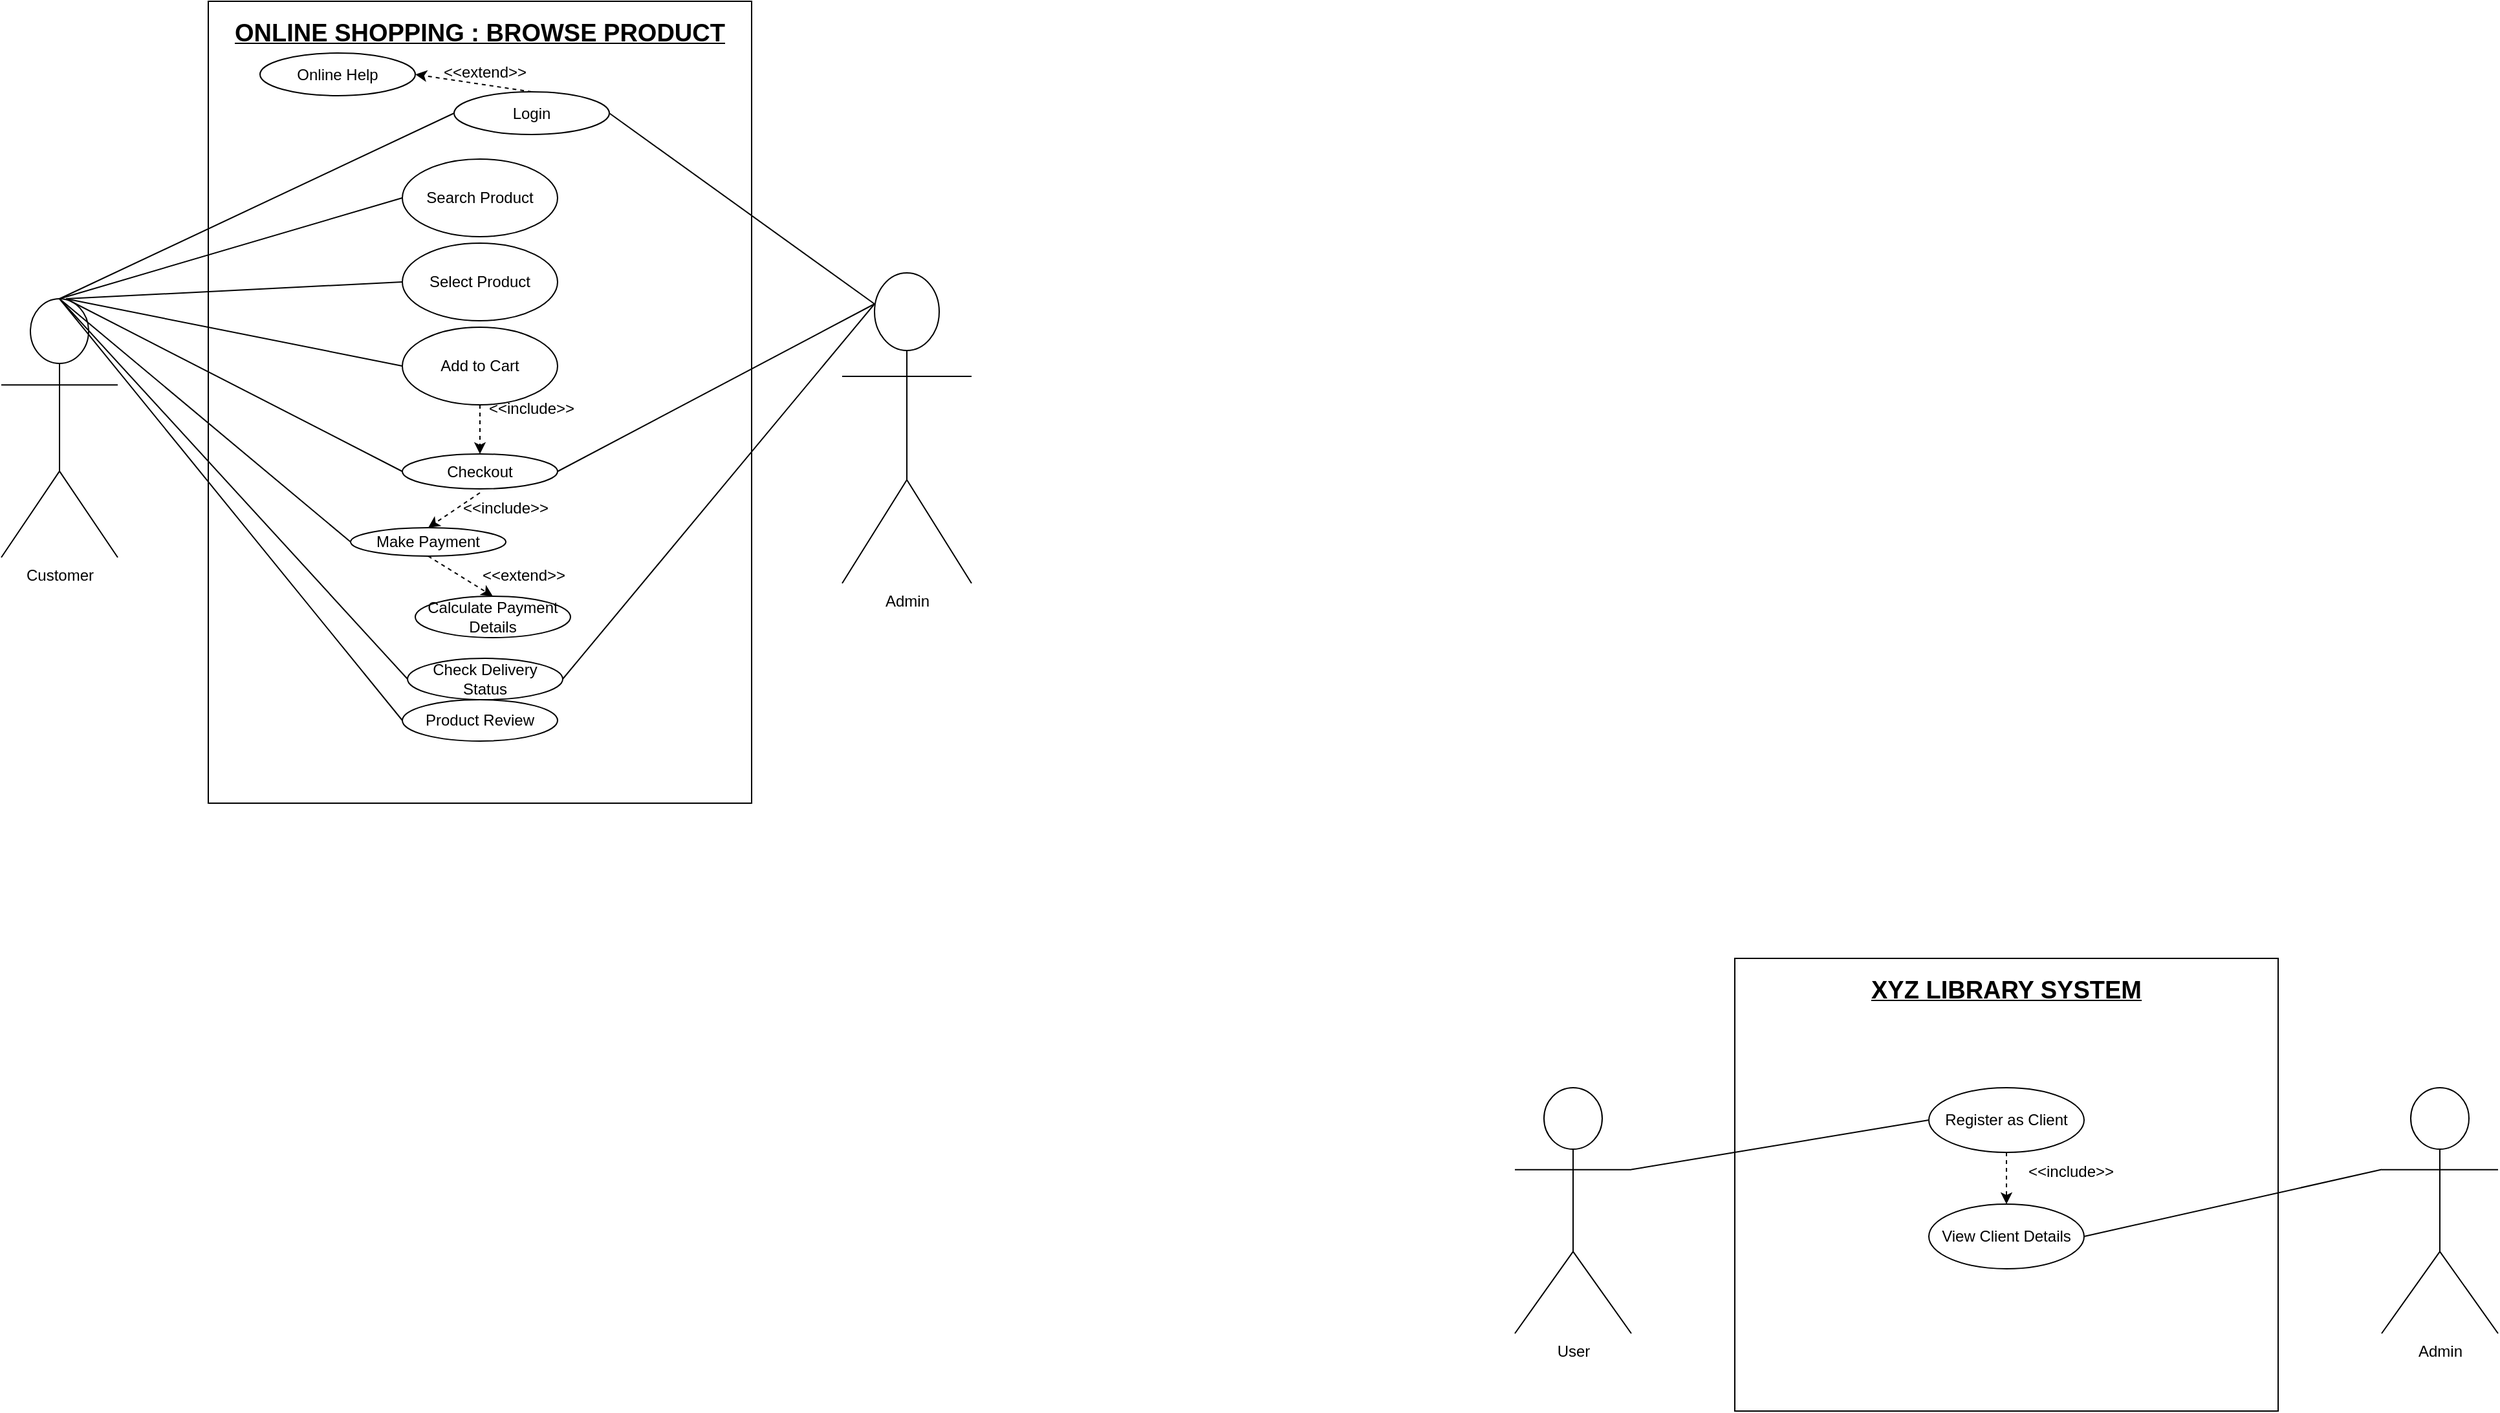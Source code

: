 <mxfile version="21.8.2" type="github">
  <diagram name="Page-1" id="ZfDQG-CIREXoi45lKwYc">
    <mxGraphModel dx="518" dy="258" grid="1" gridSize="10" guides="1" tooltips="1" connect="1" arrows="1" fold="1" page="1" pageScale="1" pageWidth="827" pageHeight="1169" math="0" shadow="0">
      <root>
        <mxCell id="0" />
        <mxCell id="1" parent="0" />
        <mxCell id="6VtGhE2b6X-5M0dV9ENA-1" value="" style="rounded=0;whiteSpace=wrap;html=1;" vertex="1" parent="1">
          <mxGeometry x="200" y="20" width="420" height="620" as="geometry" />
        </mxCell>
        <mxCell id="6VtGhE2b6X-5M0dV9ENA-2" value="ONLINE SHOPPING : BROWSE PRODUCT" style="text;html=1;strokeColor=none;fillColor=none;align=center;verticalAlign=middle;whiteSpace=wrap;rounded=0;fontStyle=5;fontSize=19;" vertex="1" parent="1">
          <mxGeometry x="175" y="30" width="470" height="30" as="geometry" />
        </mxCell>
        <mxCell id="6VtGhE2b6X-5M0dV9ENA-3" value="Login" style="ellipse;whiteSpace=wrap;html=1;" vertex="1" parent="1">
          <mxGeometry x="390" y="90" width="120" height="33" as="geometry" />
        </mxCell>
        <mxCell id="6VtGhE2b6X-5M0dV9ENA-4" value="Search Product" style="ellipse;whiteSpace=wrap;html=1;" vertex="1" parent="1">
          <mxGeometry x="350" y="142" width="120" height="60" as="geometry" />
        </mxCell>
        <mxCell id="6VtGhE2b6X-5M0dV9ENA-5" value="Select Product" style="ellipse;whiteSpace=wrap;html=1;" vertex="1" parent="1">
          <mxGeometry x="350" y="207" width="120" height="60" as="geometry" />
        </mxCell>
        <mxCell id="6VtGhE2b6X-5M0dV9ENA-6" value="Add to Cart" style="ellipse;whiteSpace=wrap;html=1;" vertex="1" parent="1">
          <mxGeometry x="350" y="272" width="120" height="60" as="geometry" />
        </mxCell>
        <mxCell id="6VtGhE2b6X-5M0dV9ENA-7" value="Checkout" style="ellipse;whiteSpace=wrap;html=1;" vertex="1" parent="1">
          <mxGeometry x="350" y="370" width="120" height="27" as="geometry" />
        </mxCell>
        <mxCell id="6VtGhE2b6X-5M0dV9ENA-8" value="Make Payment" style="ellipse;whiteSpace=wrap;html=1;" vertex="1" parent="1">
          <mxGeometry x="310" y="427" width="120" height="22" as="geometry" />
        </mxCell>
        <mxCell id="6VtGhE2b6X-5M0dV9ENA-9" value="Check Delivery Status" style="ellipse;whiteSpace=wrap;html=1;" vertex="1" parent="1">
          <mxGeometry x="354" y="528" width="120" height="32" as="geometry" />
        </mxCell>
        <mxCell id="6VtGhE2b6X-5M0dV9ENA-10" value="Product Review" style="ellipse;whiteSpace=wrap;html=1;" vertex="1" parent="1">
          <mxGeometry x="350" y="560" width="120" height="32" as="geometry" />
        </mxCell>
        <mxCell id="6VtGhE2b6X-5M0dV9ENA-11" value="Customer" style="shape=umlActor;verticalLabelPosition=bottom;verticalAlign=top;html=1;outlineConnect=0;" vertex="1" parent="1">
          <mxGeometry x="40" y="250" width="90" height="200" as="geometry" />
        </mxCell>
        <mxCell id="6VtGhE2b6X-5M0dV9ENA-12" value="Admin" style="shape=umlActor;verticalLabelPosition=bottom;verticalAlign=top;html=1;outlineConnect=0;" vertex="1" parent="1">
          <mxGeometry x="690" y="230" width="100" height="240" as="geometry" />
        </mxCell>
        <mxCell id="6VtGhE2b6X-5M0dV9ENA-14" value="" style="endArrow=none;html=1;rounded=0;entryX=0;entryY=0.5;entryDx=0;entryDy=0;exitX=0.5;exitY=0;exitDx=0;exitDy=0;exitPerimeter=0;" edge="1" parent="1" source="6VtGhE2b6X-5M0dV9ENA-11" target="6VtGhE2b6X-5M0dV9ENA-4">
          <mxGeometry width="50" height="50" relative="1" as="geometry">
            <mxPoint x="210" y="272" as="sourcePoint" />
            <mxPoint x="260" y="222" as="targetPoint" />
          </mxGeometry>
        </mxCell>
        <mxCell id="6VtGhE2b6X-5M0dV9ENA-15" value="" style="endArrow=none;html=1;rounded=0;exitX=0.5;exitY=0;exitDx=0;exitDy=0;exitPerimeter=0;entryX=0;entryY=0.5;entryDx=0;entryDy=0;" edge="1" parent="1" source="6VtGhE2b6X-5M0dV9ENA-11" target="6VtGhE2b6X-5M0dV9ENA-3">
          <mxGeometry width="50" height="50" relative="1" as="geometry">
            <mxPoint x="70" y="170" as="sourcePoint" />
            <mxPoint x="120" y="120" as="targetPoint" />
          </mxGeometry>
        </mxCell>
        <mxCell id="6VtGhE2b6X-5M0dV9ENA-16" value="" style="endArrow=none;html=1;rounded=0;entryX=0;entryY=0.5;entryDx=0;entryDy=0;" edge="1" parent="1" target="6VtGhE2b6X-5M0dV9ENA-5">
          <mxGeometry width="50" height="50" relative="1" as="geometry">
            <mxPoint x="90" y="250" as="sourcePoint" />
            <mxPoint x="360" y="182" as="targetPoint" />
          </mxGeometry>
        </mxCell>
        <mxCell id="6VtGhE2b6X-5M0dV9ENA-17" value="" style="endArrow=none;html=1;rounded=0;entryX=0;entryY=0.5;entryDx=0;entryDy=0;" edge="1" parent="1" target="6VtGhE2b6X-5M0dV9ENA-6">
          <mxGeometry width="50" height="50" relative="1" as="geometry">
            <mxPoint x="90" y="250" as="sourcePoint" />
            <mxPoint x="360" y="247" as="targetPoint" />
          </mxGeometry>
        </mxCell>
        <mxCell id="6VtGhE2b6X-5M0dV9ENA-18" value="" style="endArrow=none;html=1;rounded=0;entryX=0;entryY=0.5;entryDx=0;entryDy=0;" edge="1" parent="1" target="6VtGhE2b6X-5M0dV9ENA-7">
          <mxGeometry width="50" height="50" relative="1" as="geometry">
            <mxPoint x="90" y="250" as="sourcePoint" />
            <mxPoint x="360" y="312" as="targetPoint" />
          </mxGeometry>
        </mxCell>
        <mxCell id="6VtGhE2b6X-5M0dV9ENA-19" value="" style="endArrow=none;html=1;rounded=0;entryX=0;entryY=0.5;entryDx=0;entryDy=0;exitX=0.5;exitY=0;exitDx=0;exitDy=0;exitPerimeter=0;" edge="1" parent="1" source="6VtGhE2b6X-5M0dV9ENA-11" target="6VtGhE2b6X-5M0dV9ENA-8">
          <mxGeometry width="50" height="50" relative="1" as="geometry">
            <mxPoint x="100" y="260" as="sourcePoint" />
            <mxPoint x="360" y="377" as="targetPoint" />
          </mxGeometry>
        </mxCell>
        <mxCell id="6VtGhE2b6X-5M0dV9ENA-20" value="" style="endArrow=none;html=1;rounded=0;entryX=0;entryY=0.5;entryDx=0;entryDy=0;exitX=0.5;exitY=0;exitDx=0;exitDy=0;exitPerimeter=0;" edge="1" parent="1" source="6VtGhE2b6X-5M0dV9ENA-11" target="6VtGhE2b6X-5M0dV9ENA-9">
          <mxGeometry width="50" height="50" relative="1" as="geometry">
            <mxPoint x="110" y="270" as="sourcePoint" />
            <mxPoint x="360" y="442" as="targetPoint" />
          </mxGeometry>
        </mxCell>
        <mxCell id="6VtGhE2b6X-5M0dV9ENA-21" value="" style="endArrow=none;html=1;rounded=0;entryX=0;entryY=0.5;entryDx=0;entryDy=0;exitX=0.5;exitY=0;exitDx=0;exitDy=0;exitPerimeter=0;" edge="1" parent="1" source="6VtGhE2b6X-5M0dV9ENA-11" target="6VtGhE2b6X-5M0dV9ENA-10">
          <mxGeometry width="50" height="50" relative="1" as="geometry">
            <mxPoint x="95" y="260" as="sourcePoint" />
            <mxPoint x="360" y="442" as="targetPoint" />
          </mxGeometry>
        </mxCell>
        <mxCell id="6VtGhE2b6X-5M0dV9ENA-22" value="" style="endArrow=none;html=1;rounded=0;entryX=0.25;entryY=0.1;entryDx=0;entryDy=0;entryPerimeter=0;exitX=1;exitY=0.5;exitDx=0;exitDy=0;" edge="1" parent="1" source="6VtGhE2b6X-5M0dV9ENA-3" target="6VtGhE2b6X-5M0dV9ENA-12">
          <mxGeometry width="50" height="50" relative="1" as="geometry">
            <mxPoint x="640" y="220" as="sourcePoint" />
            <mxPoint x="690" y="170" as="targetPoint" />
          </mxGeometry>
        </mxCell>
        <mxCell id="6VtGhE2b6X-5M0dV9ENA-23" value="" style="endArrow=none;html=1;rounded=0;entryX=0.25;entryY=0.1;entryDx=0;entryDy=0;entryPerimeter=0;exitX=1;exitY=0.5;exitDx=0;exitDy=0;" edge="1" parent="1" source="6VtGhE2b6X-5M0dV9ENA-7" target="6VtGhE2b6X-5M0dV9ENA-12">
          <mxGeometry width="50" height="50" relative="1" as="geometry">
            <mxPoint x="480" y="117" as="sourcePoint" />
            <mxPoint x="725" y="264" as="targetPoint" />
          </mxGeometry>
        </mxCell>
        <mxCell id="6VtGhE2b6X-5M0dV9ENA-24" value="" style="endArrow=none;html=1;rounded=0;entryX=0.25;entryY=0.1;entryDx=0;entryDy=0;entryPerimeter=0;exitX=1;exitY=0.5;exitDx=0;exitDy=0;" edge="1" parent="1" source="6VtGhE2b6X-5M0dV9ENA-9" target="6VtGhE2b6X-5M0dV9ENA-12">
          <mxGeometry width="50" height="50" relative="1" as="geometry">
            <mxPoint x="480" y="377" as="sourcePoint" />
            <mxPoint x="725" y="264" as="targetPoint" />
          </mxGeometry>
        </mxCell>
        <mxCell id="6VtGhE2b6X-5M0dV9ENA-25" value="" style="endArrow=classic;dashed=1;html=1;rounded=0;exitX=0.5;exitY=1;exitDx=0;exitDy=0;" edge="1" parent="1" source="6VtGhE2b6X-5M0dV9ENA-6">
          <mxGeometry width="50" height="50" relative="1" as="geometry">
            <mxPoint x="400" y="350" as="sourcePoint" />
            <mxPoint x="410" y="370" as="targetPoint" />
          </mxGeometry>
        </mxCell>
        <mxCell id="6VtGhE2b6X-5M0dV9ENA-27" value="&amp;lt;&amp;lt;include&amp;gt;&amp;gt;" style="text;html=1;strokeColor=none;fillColor=none;align=center;verticalAlign=middle;whiteSpace=wrap;rounded=0;" vertex="1" parent="1">
          <mxGeometry x="420" y="320" width="60" height="30" as="geometry" />
        </mxCell>
        <mxCell id="6VtGhE2b6X-5M0dV9ENA-28" value="" style="endArrow=classic;dashed=1;html=1;rounded=0;entryX=0.5;entryY=0;entryDx=0;entryDy=0;" edge="1" parent="1" target="6VtGhE2b6X-5M0dV9ENA-8">
          <mxGeometry width="50" height="50" relative="1" as="geometry">
            <mxPoint x="410" y="400" as="sourcePoint" />
            <mxPoint x="420" y="380" as="targetPoint" />
          </mxGeometry>
        </mxCell>
        <mxCell id="6VtGhE2b6X-5M0dV9ENA-29" value="&amp;lt;&amp;lt;include&amp;gt;&amp;gt;" style="text;html=1;strokeColor=none;fillColor=none;align=center;verticalAlign=middle;whiteSpace=wrap;rounded=0;" vertex="1" parent="1">
          <mxGeometry x="400" y="397" width="60" height="30" as="geometry" />
        </mxCell>
        <mxCell id="6VtGhE2b6X-5M0dV9ENA-30" value="" style="rounded=0;whiteSpace=wrap;html=1;" vertex="1" parent="1">
          <mxGeometry x="1380" y="760" width="420" height="350" as="geometry" />
        </mxCell>
        <mxCell id="6VtGhE2b6X-5M0dV9ENA-31" value="XYZ LIBRARY SYSTEM" style="text;html=1;strokeColor=none;fillColor=none;align=center;verticalAlign=middle;whiteSpace=wrap;rounded=0;fontStyle=5;fontSize=19;" vertex="1" parent="1">
          <mxGeometry x="1425" y="770" width="330" height="30" as="geometry" />
        </mxCell>
        <mxCell id="6VtGhE2b6X-5M0dV9ENA-32" value="Register as Client" style="ellipse;whiteSpace=wrap;html=1;" vertex="1" parent="1">
          <mxGeometry x="1530" y="860" width="120" height="50" as="geometry" />
        </mxCell>
        <mxCell id="6VtGhE2b6X-5M0dV9ENA-33" value="View Client Details" style="ellipse;whiteSpace=wrap;html=1;" vertex="1" parent="1">
          <mxGeometry x="1530" y="950" width="120" height="50" as="geometry" />
        </mxCell>
        <mxCell id="6VtGhE2b6X-5M0dV9ENA-34" value="User" style="shape=umlActor;verticalLabelPosition=bottom;verticalAlign=top;html=1;outlineConnect=0;" vertex="1" parent="1">
          <mxGeometry x="1210" y="860" width="90" height="190" as="geometry" />
        </mxCell>
        <mxCell id="6VtGhE2b6X-5M0dV9ENA-36" value="Admin" style="shape=umlActor;verticalLabelPosition=bottom;verticalAlign=top;html=1;outlineConnect=0;" vertex="1" parent="1">
          <mxGeometry x="1880" y="860" width="90" height="190" as="geometry" />
        </mxCell>
        <mxCell id="6VtGhE2b6X-5M0dV9ENA-39" value="" style="endArrow=none;html=1;rounded=0;exitX=1;exitY=0.333;exitDx=0;exitDy=0;exitPerimeter=0;entryX=0;entryY=0.5;entryDx=0;entryDy=0;" edge="1" parent="1" source="6VtGhE2b6X-5M0dV9ENA-34" target="6VtGhE2b6X-5M0dV9ENA-32">
          <mxGeometry width="50" height="50" relative="1" as="geometry">
            <mxPoint x="1300" y="890" as="sourcePoint" />
            <mxPoint x="1350" y="840" as="targetPoint" />
          </mxGeometry>
        </mxCell>
        <mxCell id="6VtGhE2b6X-5M0dV9ENA-40" value="" style="endArrow=none;html=1;rounded=0;entryX=0;entryY=0.333;entryDx=0;entryDy=0;entryPerimeter=0;exitX=1;exitY=0.5;exitDx=0;exitDy=0;" edge="1" parent="1" source="6VtGhE2b6X-5M0dV9ENA-33" target="6VtGhE2b6X-5M0dV9ENA-36">
          <mxGeometry width="50" height="50" relative="1" as="geometry">
            <mxPoint x="1780" y="970" as="sourcePoint" />
            <mxPoint x="1830" y="920" as="targetPoint" />
          </mxGeometry>
        </mxCell>
        <mxCell id="6VtGhE2b6X-5M0dV9ENA-41" value="" style="endArrow=classic;dashed=1;html=1;rounded=0;entryX=0.5;entryY=0;entryDx=0;entryDy=0;exitX=0.5;exitY=1;exitDx=0;exitDy=0;" edge="1" parent="1" source="6VtGhE2b6X-5M0dV9ENA-32" target="6VtGhE2b6X-5M0dV9ENA-33">
          <mxGeometry width="50" height="50" relative="1" as="geometry">
            <mxPoint x="1560" y="970" as="sourcePoint" />
            <mxPoint x="1610" y="920" as="targetPoint" />
          </mxGeometry>
        </mxCell>
        <mxCell id="6VtGhE2b6X-5M0dV9ENA-42" value="&amp;lt;&amp;lt;include&amp;gt;&amp;gt;" style="text;html=1;strokeColor=none;fillColor=none;align=center;verticalAlign=middle;whiteSpace=wrap;rounded=0;" vertex="1" parent="1">
          <mxGeometry x="1610" y="910" width="60" height="30" as="geometry" />
        </mxCell>
        <mxCell id="6VtGhE2b6X-5M0dV9ENA-43" value="Calculate Payment Details" style="ellipse;whiteSpace=wrap;html=1;" vertex="1" parent="1">
          <mxGeometry x="360" y="480" width="120" height="32" as="geometry" />
        </mxCell>
        <mxCell id="6VtGhE2b6X-5M0dV9ENA-44" value="" style="endArrow=classic;dashed=1;html=1;rounded=0;entryX=0.5;entryY=0;entryDx=0;entryDy=0;exitX=0.5;exitY=1;exitDx=0;exitDy=0;" edge="1" parent="1" source="6VtGhE2b6X-5M0dV9ENA-8" target="6VtGhE2b6X-5M0dV9ENA-43">
          <mxGeometry width="50" height="50" relative="1" as="geometry">
            <mxPoint x="420" y="410" as="sourcePoint" />
            <mxPoint x="380" y="437" as="targetPoint" />
          </mxGeometry>
        </mxCell>
        <mxCell id="6VtGhE2b6X-5M0dV9ENA-45" value="&amp;lt;&amp;lt;extend&amp;gt;&amp;gt;" style="text;html=1;strokeColor=none;fillColor=none;align=center;verticalAlign=middle;whiteSpace=wrap;rounded=0;" vertex="1" parent="1">
          <mxGeometry x="414" y="449" width="60" height="30" as="geometry" />
        </mxCell>
        <mxCell id="6VtGhE2b6X-5M0dV9ENA-46" value="Online Help" style="ellipse;whiteSpace=wrap;html=1;" vertex="1" parent="1">
          <mxGeometry x="240" y="60" width="120" height="33" as="geometry" />
        </mxCell>
        <mxCell id="6VtGhE2b6X-5M0dV9ENA-47" value="" style="endArrow=classic;dashed=1;html=1;rounded=0;entryX=1;entryY=0.5;entryDx=0;entryDy=0;exitX=0.5;exitY=0;exitDx=0;exitDy=0;" edge="1" parent="1" source="6VtGhE2b6X-5M0dV9ENA-3" target="6VtGhE2b6X-5M0dV9ENA-46">
          <mxGeometry width="50" height="50" relative="1" as="geometry">
            <mxPoint x="240" y="160" as="sourcePoint" />
            <mxPoint x="290" y="110" as="targetPoint" />
          </mxGeometry>
        </mxCell>
        <mxCell id="6VtGhE2b6X-5M0dV9ENA-48" value="&amp;lt;&amp;lt;extend&amp;gt;&amp;gt;" style="text;html=1;strokeColor=none;fillColor=none;align=center;verticalAlign=middle;whiteSpace=wrap;rounded=0;" vertex="1" parent="1">
          <mxGeometry x="384" y="60" width="60" height="30" as="geometry" />
        </mxCell>
      </root>
    </mxGraphModel>
  </diagram>
</mxfile>
